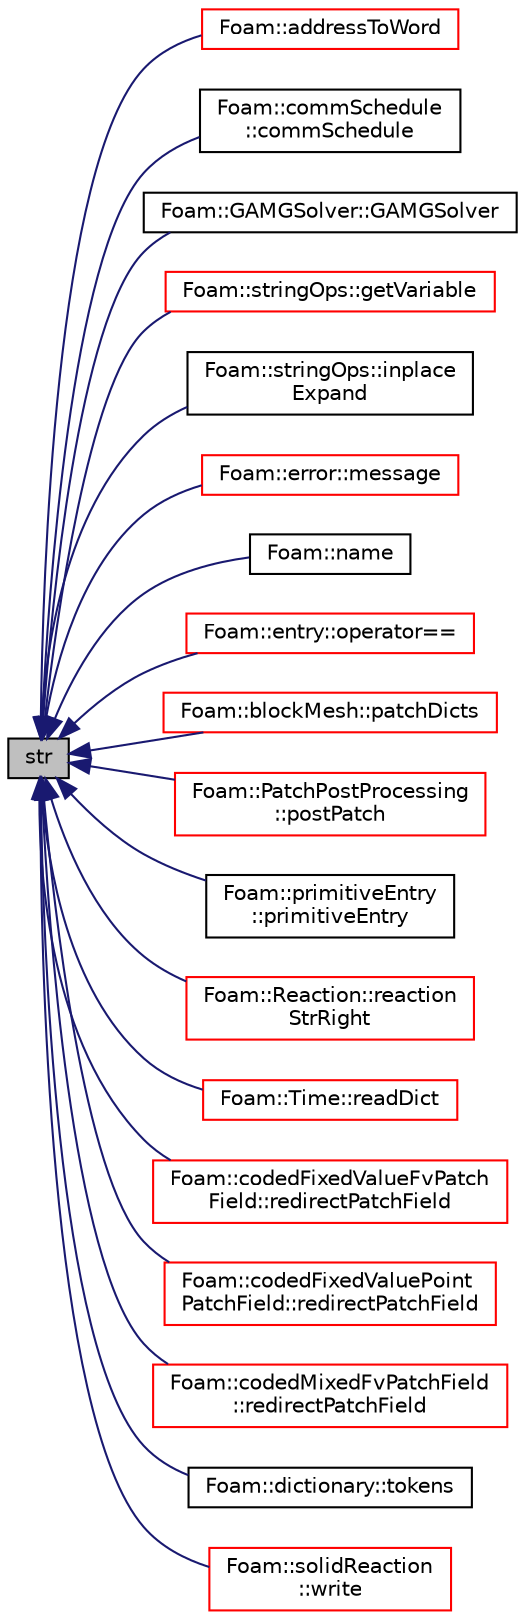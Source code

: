 digraph "str"
{
  bgcolor="transparent";
  edge [fontname="Helvetica",fontsize="10",labelfontname="Helvetica",labelfontsize="10"];
  node [fontname="Helvetica",fontsize="10",shape=record];
  rankdir="LR";
  Node1 [label="str",height=0.2,width=0.4,color="black", fillcolor="grey75", style="filled", fontcolor="black"];
  Node1 -> Node2 [dir="back",color="midnightblue",fontsize="10",style="solid",fontname="Helvetica"];
  Node2 [label="Foam::addressToWord",height=0.2,width=0.4,color="red",URL="$a10936.html#ad7cab5df78dcb95246d42f2e290b9fac"];
  Node1 -> Node3 [dir="back",color="midnightblue",fontsize="10",style="solid",fontname="Helvetica"];
  Node3 [label="Foam::commSchedule\l::commSchedule",height=0.2,width=0.4,color="black",URL="$a00319.html#a1437bad1028054476a2c9d03fab24a7e",tooltip="Construct from wanted communication. Wanted communication is between. "];
  Node1 -> Node4 [dir="back",color="midnightblue",fontsize="10",style="solid",fontname="Helvetica"];
  Node4 [label="Foam::GAMGSolver::GAMGSolver",height=0.2,width=0.4,color="black",URL="$a00918.html#aa0bdfcc22c05f62778e77b175b6fdd66",tooltip="Construct from lduMatrix and solver controls. "];
  Node1 -> Node5 [dir="back",color="midnightblue",fontsize="10",style="solid",fontname="Helvetica"];
  Node5 [label="Foam::stringOps::getVariable",height=0.2,width=0.4,color="red",URL="$a11027.html#a0b683838814d3a93044a72f190d693ed",tooltip="Get dictionary or (optionally) environment variable. "];
  Node1 -> Node6 [dir="back",color="midnightblue",fontsize="10",style="solid",fontname="Helvetica"];
  Node6 [label="Foam::stringOps::inplace\lExpand",height=0.2,width=0.4,color="black",URL="$a11027.html#a7ee8be4ed43cc6718f218bb52d8b9e18",tooltip="Inplace expand occurences of variables according to the dictionary. "];
  Node1 -> Node7 [dir="back",color="midnightblue",fontsize="10",style="solid",fontname="Helvetica"];
  Node7 [label="Foam::error::message",height=0.2,width=0.4,color="red",URL="$a00686.html#ab3fca5e1d785173a7172306993979dc4"];
  Node1 -> Node8 [dir="back",color="midnightblue",fontsize="10",style="solid",fontname="Helvetica"];
  Node8 [label="Foam::name",height=0.2,width=0.4,color="black",URL="$a10936.html#a8be9167a2a1446ac75fbf8a6f04cbcd8",tooltip="Return a string representation of a vectorTensorTransform. "];
  Node1 -> Node9 [dir="back",color="midnightblue",fontsize="10",style="solid",fontname="Helvetica"];
  Node9 [label="Foam::entry::operator==",height=0.2,width=0.4,color="red",URL="$a00671.html#acb4a9acde6863e5527e351283c0061a7"];
  Node1 -> Node10 [dir="back",color="midnightblue",fontsize="10",style="solid",fontname="Helvetica"];
  Node10 [label="Foam::blockMesh::patchDicts",height=0.2,width=0.4,color="red",URL="$a00145.html#acf993efefd644cbd64b3cd65d9de8fbc",tooltip="Get patch information from the topology mesh. "];
  Node1 -> Node11 [dir="back",color="midnightblue",fontsize="10",style="solid",fontname="Helvetica"];
  Node11 [label="Foam::PatchPostProcessing\l::postPatch",height=0.2,width=0.4,color="red",URL="$a01854.html#a77147582d9be96def68967af52d9784b",tooltip="Post-patch hook. "];
  Node1 -> Node12 [dir="back",color="midnightblue",fontsize="10",style="solid",fontname="Helvetica"];
  Node12 [label="Foam::primitiveEntry\l::primitiveEntry",height=0.2,width=0.4,color="black",URL="$a02019.html#a83251b51b65ce18f877fadb0aac3b83e",tooltip="Construct from keyword and a T. "];
  Node1 -> Node13 [dir="back",color="midnightblue",fontsize="10",style="solid",fontname="Helvetica"];
  Node13 [label="Foam::Reaction::reaction\lStrRight",height=0.2,width=0.4,color="red",URL="$a02153.html#acaf045a3f7e1ca348694dac6127eaf38",tooltip="Return string representation of the right of the reaction. "];
  Node1 -> Node14 [dir="back",color="midnightblue",fontsize="10",style="solid",fontname="Helvetica"];
  Node14 [label="Foam::Time::readDict",height=0.2,width=0.4,color="red",URL="$a02699.html#a09f8bbb748b599cf713fa2e07ec7e0b4",tooltip="Read the control dictionary and set the write controls etc. "];
  Node1 -> Node15 [dir="back",color="midnightblue",fontsize="10",style="solid",fontname="Helvetica"];
  Node15 [label="Foam::codedFixedValueFvPatch\lField::redirectPatchField",height=0.2,width=0.4,color="red",URL="$a00301.html#a5c20249abaf120a87844032a513afcf9",tooltip="Get reference to the underlying patch. "];
  Node1 -> Node16 [dir="back",color="midnightblue",fontsize="10",style="solid",fontname="Helvetica"];
  Node16 [label="Foam::codedFixedValuePoint\lPatchField::redirectPatchField",height=0.2,width=0.4,color="red",URL="$a00302.html#a3c9b358486b6600fcf7a71b11138e78a",tooltip="Get reference to the underlying patch. "];
  Node1 -> Node17 [dir="back",color="midnightblue",fontsize="10",style="solid",fontname="Helvetica"];
  Node17 [label="Foam::codedMixedFvPatchField\l::redirectPatchField",height=0.2,width=0.4,color="red",URL="$a00304.html#affcdbcf6c62458feb7e14b23c766a11a",tooltip="Get reference to the underlying patchField. "];
  Node1 -> Node18 [dir="back",color="midnightblue",fontsize="10",style="solid",fontname="Helvetica"];
  Node18 [label="Foam::dictionary::tokens",height=0.2,width=0.4,color="black",URL="$a00532.html#a2c94cc7db3956e11e5f6292fd7989595",tooltip="Return the dictionary as a list of tokens. "];
  Node1 -> Node19 [dir="back",color="midnightblue",fontsize="10",style="solid",fontname="Helvetica"];
  Node19 [label="Foam::solidReaction\l::write",height=0.2,width=0.4,color="red",URL="$a02458.html#a0941061ad5a26be83b4107d05750ace6",tooltip="Write. "];
}
